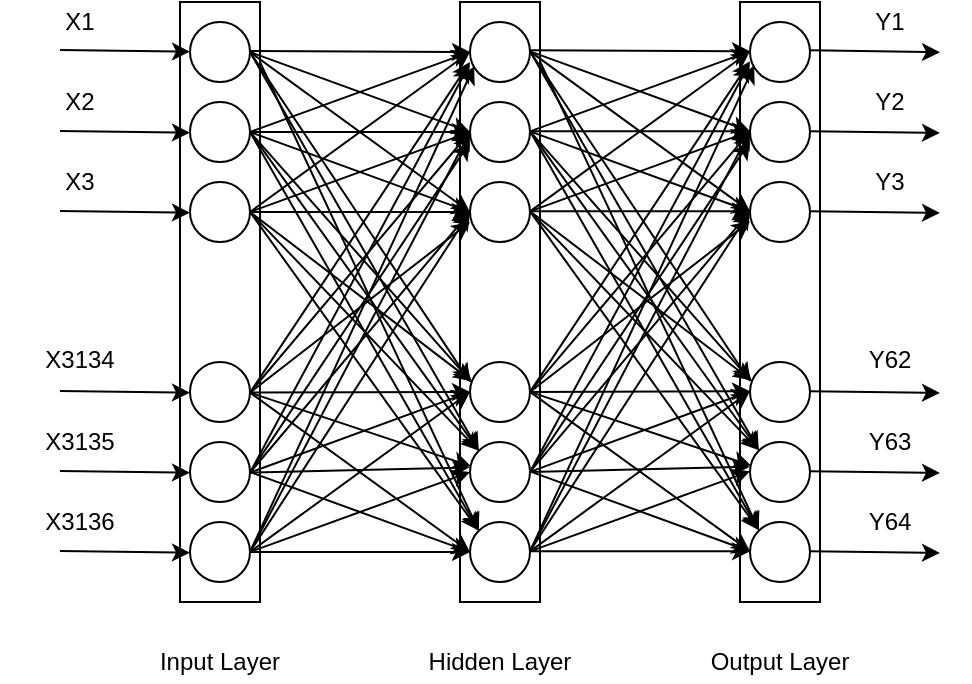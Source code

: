 <mxfile version="14.6.1" type="github">
  <diagram id="00_ZELEEjl-MA6cbD2Sc" name="Page-1">
    <mxGraphModel dx="1776" dy="984" grid="1" gridSize="10" guides="1" tooltips="1" connect="1" arrows="1" fold="1" page="1" pageScale="1" pageWidth="827" pageHeight="1169" math="0" shadow="0">
      <root>
        <mxCell id="0" />
        <mxCell id="1" parent="0" />
        <mxCell id="nSnMv2GYE71Fe18mCQMV-1" value="" style="rounded=0;whiteSpace=wrap;html=1;" vertex="1" parent="1">
          <mxGeometry x="160" y="240" width="40" height="300" as="geometry" />
        </mxCell>
        <mxCell id="nSnMv2GYE71Fe18mCQMV-4" value="" style="ellipse;whiteSpace=wrap;html=1;" vertex="1" parent="1">
          <mxGeometry x="165" y="500" width="30" height="30" as="geometry" />
        </mxCell>
        <mxCell id="nSnMv2GYE71Fe18mCQMV-7" value="" style="ellipse;whiteSpace=wrap;html=1;" vertex="1" parent="1">
          <mxGeometry x="165" y="460" width="30" height="30" as="geometry" />
        </mxCell>
        <mxCell id="nSnMv2GYE71Fe18mCQMV-8" value="" style="ellipse;whiteSpace=wrap;html=1;" vertex="1" parent="1">
          <mxGeometry x="165" y="420" width="30" height="30" as="geometry" />
        </mxCell>
        <mxCell id="nSnMv2GYE71Fe18mCQMV-9" value="" style="ellipse;whiteSpace=wrap;html=1;" vertex="1" parent="1">
          <mxGeometry x="165" y="250" width="30" height="30" as="geometry" />
        </mxCell>
        <mxCell id="nSnMv2GYE71Fe18mCQMV-10" value="" style="ellipse;whiteSpace=wrap;html=1;" vertex="1" parent="1">
          <mxGeometry x="165" y="290" width="30" height="30" as="geometry" />
        </mxCell>
        <mxCell id="nSnMv2GYE71Fe18mCQMV-11" value="" style="ellipse;whiteSpace=wrap;html=1;" vertex="1" parent="1">
          <mxGeometry x="165" y="330" width="30" height="30" as="geometry" />
        </mxCell>
        <mxCell id="nSnMv2GYE71Fe18mCQMV-13" value="" style="shape=image;html=1;verticalAlign=top;verticalLabelPosition=bottom;labelBackgroundColor=#ffffff;imageAspect=0;aspect=fixed;image=https://cdn1.iconfinder.com/data/icons/heroicons-ui/24/dots-vertical-128.png" vertex="1" parent="1">
          <mxGeometry x="160" y="371" width="38" height="38" as="geometry" />
        </mxCell>
        <mxCell id="nSnMv2GYE71Fe18mCQMV-14" value="" style="rounded=0;whiteSpace=wrap;html=1;" vertex="1" parent="1">
          <mxGeometry x="300" y="240" width="40" height="300" as="geometry" />
        </mxCell>
        <mxCell id="nSnMv2GYE71Fe18mCQMV-15" value="" style="ellipse;whiteSpace=wrap;html=1;" vertex="1" parent="1">
          <mxGeometry x="305" y="500" width="30" height="30" as="geometry" />
        </mxCell>
        <mxCell id="nSnMv2GYE71Fe18mCQMV-16" value="" style="ellipse;whiteSpace=wrap;html=1;" vertex="1" parent="1">
          <mxGeometry x="305" y="460" width="30" height="30" as="geometry" />
        </mxCell>
        <mxCell id="nSnMv2GYE71Fe18mCQMV-17" value="" style="ellipse;whiteSpace=wrap;html=1;" vertex="1" parent="1">
          <mxGeometry x="305" y="420" width="30" height="30" as="geometry" />
        </mxCell>
        <mxCell id="nSnMv2GYE71Fe18mCQMV-18" value="" style="ellipse;whiteSpace=wrap;html=1;" vertex="1" parent="1">
          <mxGeometry x="305" y="250" width="30" height="30" as="geometry" />
        </mxCell>
        <mxCell id="nSnMv2GYE71Fe18mCQMV-19" value="" style="ellipse;whiteSpace=wrap;html=1;" vertex="1" parent="1">
          <mxGeometry x="305" y="290" width="30" height="30" as="geometry" />
        </mxCell>
        <mxCell id="nSnMv2GYE71Fe18mCQMV-20" value="" style="ellipse;whiteSpace=wrap;html=1;" vertex="1" parent="1">
          <mxGeometry x="305" y="330" width="30" height="30" as="geometry" />
        </mxCell>
        <mxCell id="nSnMv2GYE71Fe18mCQMV-21" value="" style="shape=image;html=1;verticalAlign=top;verticalLabelPosition=bottom;labelBackgroundColor=#ffffff;imageAspect=0;aspect=fixed;image=https://cdn1.iconfinder.com/data/icons/heroicons-ui/24/dots-vertical-128.png" vertex="1" parent="1">
          <mxGeometry x="300" y="371" width="38" height="38" as="geometry" />
        </mxCell>
        <mxCell id="nSnMv2GYE71Fe18mCQMV-22" value="" style="rounded=0;whiteSpace=wrap;html=1;" vertex="1" parent="1">
          <mxGeometry x="440" y="240" width="40" height="300" as="geometry" />
        </mxCell>
        <mxCell id="nSnMv2GYE71Fe18mCQMV-23" value="" style="ellipse;whiteSpace=wrap;html=1;" vertex="1" parent="1">
          <mxGeometry x="445" y="500" width="30" height="30" as="geometry" />
        </mxCell>
        <mxCell id="nSnMv2GYE71Fe18mCQMV-24" value="" style="ellipse;whiteSpace=wrap;html=1;" vertex="1" parent="1">
          <mxGeometry x="445" y="460" width="30" height="30" as="geometry" />
        </mxCell>
        <mxCell id="nSnMv2GYE71Fe18mCQMV-25" value="" style="ellipse;whiteSpace=wrap;html=1;" vertex="1" parent="1">
          <mxGeometry x="445" y="420" width="30" height="30" as="geometry" />
        </mxCell>
        <mxCell id="nSnMv2GYE71Fe18mCQMV-26" value="" style="ellipse;whiteSpace=wrap;html=1;" vertex="1" parent="1">
          <mxGeometry x="445" y="250" width="30" height="30" as="geometry" />
        </mxCell>
        <mxCell id="nSnMv2GYE71Fe18mCQMV-27" value="" style="ellipse;whiteSpace=wrap;html=1;" vertex="1" parent="1">
          <mxGeometry x="445" y="290" width="30" height="30" as="geometry" />
        </mxCell>
        <mxCell id="nSnMv2GYE71Fe18mCQMV-28" value="" style="ellipse;whiteSpace=wrap;html=1;" vertex="1" parent="1">
          <mxGeometry x="445" y="330" width="30" height="30" as="geometry" />
        </mxCell>
        <mxCell id="nSnMv2GYE71Fe18mCQMV-29" value="" style="shape=image;html=1;verticalAlign=top;verticalLabelPosition=bottom;labelBackgroundColor=#ffffff;imageAspect=0;aspect=fixed;image=https://cdn1.iconfinder.com/data/icons/heroicons-ui/24/dots-vertical-128.png" vertex="1" parent="1">
          <mxGeometry x="440" y="371" width="38" height="38" as="geometry" />
        </mxCell>
        <mxCell id="nSnMv2GYE71Fe18mCQMV-30" value="" style="endArrow=classic;html=1;" edge="1" parent="1" target="nSnMv2GYE71Fe18mCQMV-9">
          <mxGeometry width="50" height="50" relative="1" as="geometry">
            <mxPoint x="100" y="264" as="sourcePoint" />
            <mxPoint x="440" y="400" as="targetPoint" />
          </mxGeometry>
        </mxCell>
        <mxCell id="nSnMv2GYE71Fe18mCQMV-31" value="" style="endArrow=classic;html=1;" edge="1" parent="1">
          <mxGeometry width="50" height="50" relative="1" as="geometry">
            <mxPoint x="100" y="304.5" as="sourcePoint" />
            <mxPoint x="165.001" y="305.313" as="targetPoint" />
          </mxGeometry>
        </mxCell>
        <mxCell id="nSnMv2GYE71Fe18mCQMV-32" value="" style="endArrow=classic;html=1;" edge="1" parent="1">
          <mxGeometry width="50" height="50" relative="1" as="geometry">
            <mxPoint x="100" y="344.5" as="sourcePoint" />
            <mxPoint x="165.001" y="345.313" as="targetPoint" />
          </mxGeometry>
        </mxCell>
        <mxCell id="nSnMv2GYE71Fe18mCQMV-33" value="" style="endArrow=classic;html=1;" edge="1" parent="1">
          <mxGeometry width="50" height="50" relative="1" as="geometry">
            <mxPoint x="100" y="434.5" as="sourcePoint" />
            <mxPoint x="165.001" y="435.313" as="targetPoint" />
          </mxGeometry>
        </mxCell>
        <mxCell id="nSnMv2GYE71Fe18mCQMV-34" value="" style="endArrow=classic;html=1;" edge="1" parent="1">
          <mxGeometry width="50" height="50" relative="1" as="geometry">
            <mxPoint x="100" y="474.5" as="sourcePoint" />
            <mxPoint x="165.001" y="475.313" as="targetPoint" />
          </mxGeometry>
        </mxCell>
        <mxCell id="nSnMv2GYE71Fe18mCQMV-35" value="" style="endArrow=classic;html=1;" edge="1" parent="1">
          <mxGeometry width="50" height="50" relative="1" as="geometry">
            <mxPoint x="100" y="514.5" as="sourcePoint" />
            <mxPoint x="165.001" y="515.313" as="targetPoint" />
          </mxGeometry>
        </mxCell>
        <mxCell id="nSnMv2GYE71Fe18mCQMV-37" value="" style="endArrow=classic;html=1;entryX=0;entryY=0.5;entryDx=0;entryDy=0;" edge="1" parent="1" target="nSnMv2GYE71Fe18mCQMV-18">
          <mxGeometry width="50" height="50" relative="1" as="geometry">
            <mxPoint x="195" y="264.5" as="sourcePoint" />
            <mxPoint x="260.001" y="265.313" as="targetPoint" />
          </mxGeometry>
        </mxCell>
        <mxCell id="nSnMv2GYE71Fe18mCQMV-38" value="" style="endArrow=classic;html=1;entryX=0;entryY=0.5;entryDx=0;entryDy=0;exitX=1;exitY=0.5;exitDx=0;exitDy=0;" edge="1" parent="1" source="nSnMv2GYE71Fe18mCQMV-9" target="nSnMv2GYE71Fe18mCQMV-19">
          <mxGeometry width="50" height="50" relative="1" as="geometry">
            <mxPoint x="205" y="274.5" as="sourcePoint" />
            <mxPoint x="315" y="275" as="targetPoint" />
          </mxGeometry>
        </mxCell>
        <mxCell id="nSnMv2GYE71Fe18mCQMV-39" value="" style="endArrow=classic;html=1;entryX=0;entryY=0.5;entryDx=0;entryDy=0;exitX=1;exitY=0.5;exitDx=0;exitDy=0;" edge="1" parent="1" source="nSnMv2GYE71Fe18mCQMV-9" target="nSnMv2GYE71Fe18mCQMV-20">
          <mxGeometry width="50" height="50" relative="1" as="geometry">
            <mxPoint x="200" y="270" as="sourcePoint" />
            <mxPoint x="325" y="285" as="targetPoint" />
          </mxGeometry>
        </mxCell>
        <mxCell id="nSnMv2GYE71Fe18mCQMV-40" value="" style="endArrow=classic;html=1;exitX=1;exitY=0.5;exitDx=0;exitDy=0;" edge="1" parent="1" source="nSnMv2GYE71Fe18mCQMV-9">
          <mxGeometry width="50" height="50" relative="1" as="geometry">
            <mxPoint x="200" y="270" as="sourcePoint" />
            <mxPoint x="305" y="430" as="targetPoint" />
          </mxGeometry>
        </mxCell>
        <mxCell id="nSnMv2GYE71Fe18mCQMV-41" value="" style="endArrow=classic;html=1;entryX=0;entryY=0;entryDx=0;entryDy=0;exitX=1;exitY=0.5;exitDx=0;exitDy=0;" edge="1" parent="1" source="nSnMv2GYE71Fe18mCQMV-9" target="nSnMv2GYE71Fe18mCQMV-16">
          <mxGeometry width="50" height="50" relative="1" as="geometry">
            <mxPoint x="235" y="304.5" as="sourcePoint" />
            <mxPoint x="345" y="305" as="targetPoint" />
          </mxGeometry>
        </mxCell>
        <mxCell id="nSnMv2GYE71Fe18mCQMV-42" value="" style="endArrow=classic;html=1;entryX=0;entryY=0;entryDx=0;entryDy=0;" edge="1" parent="1" target="nSnMv2GYE71Fe18mCQMV-15">
          <mxGeometry width="50" height="50" relative="1" as="geometry">
            <mxPoint x="200" y="270" as="sourcePoint" />
            <mxPoint x="355" y="315" as="targetPoint" />
          </mxGeometry>
        </mxCell>
        <mxCell id="nSnMv2GYE71Fe18mCQMV-43" value="" style="endArrow=classic;html=1;exitX=1;exitY=0.5;exitDx=0;exitDy=0;entryX=0;entryY=0.5;entryDx=0;entryDy=0;" edge="1" parent="1" source="nSnMv2GYE71Fe18mCQMV-10" target="nSnMv2GYE71Fe18mCQMV-18">
          <mxGeometry width="50" height="50" relative="1" as="geometry">
            <mxPoint x="200" y="300" as="sourcePoint" />
            <mxPoint x="310" y="275" as="targetPoint" />
          </mxGeometry>
        </mxCell>
        <mxCell id="nSnMv2GYE71Fe18mCQMV-44" value="" style="endArrow=classic;html=1;entryX=0;entryY=0.5;entryDx=0;entryDy=0;exitX=1;exitY=0.5;exitDx=0;exitDy=0;" edge="1" parent="1" source="nSnMv2GYE71Fe18mCQMV-10" target="nSnMv2GYE71Fe18mCQMV-19">
          <mxGeometry width="50" height="50" relative="1" as="geometry">
            <mxPoint x="200" y="310" as="sourcePoint" />
            <mxPoint x="315" y="315" as="targetPoint" />
          </mxGeometry>
        </mxCell>
        <mxCell id="nSnMv2GYE71Fe18mCQMV-45" value="" style="endArrow=classic;html=1;entryX=0;entryY=0.5;entryDx=0;entryDy=0;exitX=1;exitY=0.5;exitDx=0;exitDy=0;" edge="1" parent="1" source="nSnMv2GYE71Fe18mCQMV-10" target="nSnMv2GYE71Fe18mCQMV-20">
          <mxGeometry width="50" height="50" relative="1" as="geometry">
            <mxPoint x="190" y="300" as="sourcePoint" />
            <mxPoint x="315" y="355" as="targetPoint" />
          </mxGeometry>
        </mxCell>
        <mxCell id="nSnMv2GYE71Fe18mCQMV-46" value="" style="endArrow=classic;html=1;exitX=1;exitY=0.5;exitDx=0;exitDy=0;entryX=0.027;entryY=0.336;entryDx=0;entryDy=0;entryPerimeter=0;" edge="1" parent="1" source="nSnMv2GYE71Fe18mCQMV-10" target="nSnMv2GYE71Fe18mCQMV-17">
          <mxGeometry width="50" height="50" relative="1" as="geometry">
            <mxPoint x="200" y="310" as="sourcePoint" />
            <mxPoint x="315" y="440" as="targetPoint" />
          </mxGeometry>
        </mxCell>
        <mxCell id="nSnMv2GYE71Fe18mCQMV-47" value="" style="endArrow=classic;html=1;entryX=0;entryY=0;entryDx=0;entryDy=0;exitX=1;exitY=0.5;exitDx=0;exitDy=0;" edge="1" parent="1" source="nSnMv2GYE71Fe18mCQMV-10" target="nSnMv2GYE71Fe18mCQMV-16">
          <mxGeometry width="50" height="50" relative="1" as="geometry">
            <mxPoint x="200" y="310" as="sourcePoint" />
            <mxPoint x="319.393" y="474.393" as="targetPoint" />
          </mxGeometry>
        </mxCell>
        <mxCell id="nSnMv2GYE71Fe18mCQMV-48" value="" style="endArrow=classic;html=1;entryX=0;entryY=0;entryDx=0;entryDy=0;exitX=1;exitY=0.5;exitDx=0;exitDy=0;" edge="1" parent="1" source="nSnMv2GYE71Fe18mCQMV-10" target="nSnMv2GYE71Fe18mCQMV-15">
          <mxGeometry width="50" height="50" relative="1" as="geometry">
            <mxPoint x="210" y="280" as="sourcePoint" />
            <mxPoint x="319.393" y="514.393" as="targetPoint" />
          </mxGeometry>
        </mxCell>
        <mxCell id="nSnMv2GYE71Fe18mCQMV-49" value="" style="endArrow=classic;html=1;exitX=1;exitY=0.5;exitDx=0;exitDy=0;entryX=0;entryY=0.5;entryDx=0;entryDy=0;" edge="1" parent="1" source="nSnMv2GYE71Fe18mCQMV-11" target="nSnMv2GYE71Fe18mCQMV-18">
          <mxGeometry width="50" height="50" relative="1" as="geometry">
            <mxPoint x="205" y="315" as="sourcePoint" />
            <mxPoint x="320" y="285" as="targetPoint" />
          </mxGeometry>
        </mxCell>
        <mxCell id="nSnMv2GYE71Fe18mCQMV-50" value="" style="endArrow=classic;html=1;entryX=0;entryY=0.5;entryDx=0;entryDy=0;exitX=1;exitY=0.5;exitDx=0;exitDy=0;" edge="1" parent="1" source="nSnMv2GYE71Fe18mCQMV-11" target="nSnMv2GYE71Fe18mCQMV-19">
          <mxGeometry width="50" height="50" relative="1" as="geometry">
            <mxPoint x="205" y="315" as="sourcePoint" />
            <mxPoint x="315" y="315" as="targetPoint" />
          </mxGeometry>
        </mxCell>
        <mxCell id="nSnMv2GYE71Fe18mCQMV-51" value="" style="endArrow=classic;html=1;entryX=0;entryY=0.5;entryDx=0;entryDy=0;exitX=1;exitY=0.5;exitDx=0;exitDy=0;" edge="1" parent="1" source="nSnMv2GYE71Fe18mCQMV-11" target="nSnMv2GYE71Fe18mCQMV-20">
          <mxGeometry width="50" height="50" relative="1" as="geometry">
            <mxPoint x="205" y="315" as="sourcePoint" />
            <mxPoint x="315" y="355" as="targetPoint" />
          </mxGeometry>
        </mxCell>
        <mxCell id="nSnMv2GYE71Fe18mCQMV-52" value="" style="endArrow=classic;html=1;exitX=1;exitY=0.5;exitDx=0;exitDy=0;entryX=0.028;entryY=0.318;entryDx=0;entryDy=0;entryPerimeter=0;" edge="1" parent="1" source="nSnMv2GYE71Fe18mCQMV-11" target="nSnMv2GYE71Fe18mCQMV-17">
          <mxGeometry width="50" height="50" relative="1" as="geometry">
            <mxPoint x="205" y="315" as="sourcePoint" />
            <mxPoint x="315.81" y="440.08" as="targetPoint" />
          </mxGeometry>
        </mxCell>
        <mxCell id="nSnMv2GYE71Fe18mCQMV-53" value="" style="endArrow=classic;html=1;entryX=0;entryY=0;entryDx=0;entryDy=0;exitX=1;exitY=0.5;exitDx=0;exitDy=0;" edge="1" parent="1" source="nSnMv2GYE71Fe18mCQMV-11" target="nSnMv2GYE71Fe18mCQMV-16">
          <mxGeometry width="50" height="50" relative="1" as="geometry">
            <mxPoint x="190" y="350" as="sourcePoint" />
            <mxPoint x="319.393" y="474.393" as="targetPoint" />
          </mxGeometry>
        </mxCell>
        <mxCell id="nSnMv2GYE71Fe18mCQMV-54" value="" style="endArrow=classic;html=1;entryX=0;entryY=0;entryDx=0;entryDy=0;exitX=1;exitY=0.5;exitDx=0;exitDy=0;" edge="1" parent="1" source="nSnMv2GYE71Fe18mCQMV-11" target="nSnMv2GYE71Fe18mCQMV-15">
          <mxGeometry width="50" height="50" relative="1" as="geometry">
            <mxPoint x="205" y="315" as="sourcePoint" />
            <mxPoint x="319.393" y="514.393" as="targetPoint" />
          </mxGeometry>
        </mxCell>
        <mxCell id="nSnMv2GYE71Fe18mCQMV-55" value="" style="endArrow=classic;html=1;exitX=1;exitY=0.5;exitDx=0;exitDy=0;" edge="1" parent="1">
          <mxGeometry width="50" height="50" relative="1" as="geometry">
            <mxPoint x="195" y="435.3" as="sourcePoint" />
            <mxPoint x="305" y="270" as="targetPoint" />
          </mxGeometry>
        </mxCell>
        <mxCell id="nSnMv2GYE71Fe18mCQMV-56" value="" style="endArrow=classic;html=1;entryX=0;entryY=0.5;entryDx=0;entryDy=0;exitX=1;exitY=0.5;exitDx=0;exitDy=0;" edge="1" parent="1" target="nSnMv2GYE71Fe18mCQMV-19">
          <mxGeometry width="50" height="50" relative="1" as="geometry">
            <mxPoint x="195" y="435.3" as="sourcePoint" />
            <mxPoint x="305" y="395.3" as="targetPoint" />
          </mxGeometry>
        </mxCell>
        <mxCell id="nSnMv2GYE71Fe18mCQMV-57" value="" style="endArrow=classic;html=1;exitX=1;exitY=0.5;exitDx=0;exitDy=0;" edge="1" parent="1">
          <mxGeometry width="50" height="50" relative="1" as="geometry">
            <mxPoint x="195" y="435.3" as="sourcePoint" />
            <mxPoint x="305" y="350" as="targetPoint" />
          </mxGeometry>
        </mxCell>
        <mxCell id="nSnMv2GYE71Fe18mCQMV-58" value="" style="endArrow=classic;html=1;exitX=1;exitY=0.5;exitDx=0;exitDy=0;entryX=0;entryY=0.5;entryDx=0;entryDy=0;" edge="1" parent="1" target="nSnMv2GYE71Fe18mCQMV-17">
          <mxGeometry width="50" height="50" relative="1" as="geometry">
            <mxPoint x="195" y="435.3" as="sourcePoint" />
            <mxPoint x="305.84" y="519.84" as="targetPoint" />
          </mxGeometry>
        </mxCell>
        <mxCell id="nSnMv2GYE71Fe18mCQMV-59" value="" style="endArrow=classic;html=1;entryX=0.015;entryY=0.403;entryDx=0;entryDy=0;exitX=1;exitY=0.5;exitDx=0;exitDy=0;entryPerimeter=0;" edge="1" parent="1" target="nSnMv2GYE71Fe18mCQMV-16">
          <mxGeometry width="50" height="50" relative="1" as="geometry">
            <mxPoint x="195" y="435.3" as="sourcePoint" />
            <mxPoint x="309.393" y="554.693" as="targetPoint" />
          </mxGeometry>
        </mxCell>
        <mxCell id="nSnMv2GYE71Fe18mCQMV-60" value="" style="endArrow=classic;html=1;entryX=0;entryY=0.5;entryDx=0;entryDy=0;exitX=1;exitY=0.5;exitDx=0;exitDy=0;" edge="1" parent="1" target="nSnMv2GYE71Fe18mCQMV-15">
          <mxGeometry width="50" height="50" relative="1" as="geometry">
            <mxPoint x="195" y="435.3" as="sourcePoint" />
            <mxPoint x="309.393" y="594.693" as="targetPoint" />
          </mxGeometry>
        </mxCell>
        <mxCell id="nSnMv2GYE71Fe18mCQMV-61" value="" style="endArrow=classic;html=1;exitX=1;exitY=0.5;exitDx=0;exitDy=0;entryX=-0.007;entryY=0.704;entryDx=0;entryDy=0;entryPerimeter=0;" edge="1" parent="1" target="nSnMv2GYE71Fe18mCQMV-18">
          <mxGeometry width="50" height="50" relative="1" as="geometry">
            <mxPoint x="195" y="475.3" as="sourcePoint" />
            <mxPoint x="305" y="395.3" as="targetPoint" />
          </mxGeometry>
        </mxCell>
        <mxCell id="nSnMv2GYE71Fe18mCQMV-62" value="" style="endArrow=classic;html=1;exitX=1;exitY=0.5;exitDx=0;exitDy=0;" edge="1" parent="1">
          <mxGeometry width="50" height="50" relative="1" as="geometry">
            <mxPoint x="195" y="475.3" as="sourcePoint" />
            <mxPoint x="305" y="310" as="targetPoint" />
          </mxGeometry>
        </mxCell>
        <mxCell id="nSnMv2GYE71Fe18mCQMV-63" value="" style="endArrow=classic;html=1;entryX=0;entryY=0.5;entryDx=0;entryDy=0;exitX=1;exitY=0.5;exitDx=0;exitDy=0;" edge="1" parent="1" target="nSnMv2GYE71Fe18mCQMV-20">
          <mxGeometry width="50" height="50" relative="1" as="geometry">
            <mxPoint x="195" y="475.3" as="sourcePoint" />
            <mxPoint x="305" y="475.3" as="targetPoint" />
          </mxGeometry>
        </mxCell>
        <mxCell id="nSnMv2GYE71Fe18mCQMV-64" value="" style="endArrow=classic;html=1;exitX=1;exitY=0.5;exitDx=0;exitDy=0;entryX=0;entryY=0.5;entryDx=0;entryDy=0;" edge="1" parent="1" target="nSnMv2GYE71Fe18mCQMV-17">
          <mxGeometry width="50" height="50" relative="1" as="geometry">
            <mxPoint x="195" y="475.3" as="sourcePoint" />
            <mxPoint x="305.84" y="559.84" as="targetPoint" />
          </mxGeometry>
        </mxCell>
        <mxCell id="nSnMv2GYE71Fe18mCQMV-65" value="" style="endArrow=classic;html=1;entryX=-0.007;entryY=0.424;entryDx=0;entryDy=0;exitX=1;exitY=0.5;exitDx=0;exitDy=0;entryPerimeter=0;" edge="1" parent="1" target="nSnMv2GYE71Fe18mCQMV-16">
          <mxGeometry width="50" height="50" relative="1" as="geometry">
            <mxPoint x="195" y="475.3" as="sourcePoint" />
            <mxPoint x="309.393" y="594.693" as="targetPoint" />
          </mxGeometry>
        </mxCell>
        <mxCell id="nSnMv2GYE71Fe18mCQMV-66" value="" style="endArrow=classic;html=1;entryX=0;entryY=0.5;entryDx=0;entryDy=0;exitX=1;exitY=0.5;exitDx=0;exitDy=0;" edge="1" parent="1" source="nSnMv2GYE71Fe18mCQMV-7" target="nSnMv2GYE71Fe18mCQMV-15">
          <mxGeometry width="50" height="50" relative="1" as="geometry">
            <mxPoint x="195" y="475.3" as="sourcePoint" />
            <mxPoint x="309.393" y="634.693" as="targetPoint" />
          </mxGeometry>
        </mxCell>
        <mxCell id="nSnMv2GYE71Fe18mCQMV-67" value="" style="endArrow=classic;html=1;exitX=1;exitY=0.5;exitDx=0;exitDy=0;entryX=0.068;entryY=0.736;entryDx=0;entryDy=0;entryPerimeter=0;" edge="1" parent="1" source="nSnMv2GYE71Fe18mCQMV-4" target="nSnMv2GYE71Fe18mCQMV-18">
          <mxGeometry width="50" height="50" relative="1" as="geometry">
            <mxPoint x="195" y="510" as="sourcePoint" />
            <mxPoint x="305" y="430" as="targetPoint" />
          </mxGeometry>
        </mxCell>
        <mxCell id="nSnMv2GYE71Fe18mCQMV-68" value="" style="endArrow=classic;html=1;entryX=0;entryY=0.5;entryDx=0;entryDy=0;exitX=1;exitY=0.5;exitDx=0;exitDy=0;" edge="1" parent="1" source="nSnMv2GYE71Fe18mCQMV-4" target="nSnMv2GYE71Fe18mCQMV-19">
          <mxGeometry width="50" height="50" relative="1" as="geometry">
            <mxPoint x="195" y="510" as="sourcePoint" />
            <mxPoint x="305" y="470" as="targetPoint" />
          </mxGeometry>
        </mxCell>
        <mxCell id="nSnMv2GYE71Fe18mCQMV-69" value="" style="endArrow=classic;html=1;entryX=0;entryY=0.5;entryDx=0;entryDy=0;exitX=1;exitY=0.5;exitDx=0;exitDy=0;" edge="1" parent="1" source="nSnMv2GYE71Fe18mCQMV-4" target="nSnMv2GYE71Fe18mCQMV-20">
          <mxGeometry width="50" height="50" relative="1" as="geometry">
            <mxPoint x="195" y="510" as="sourcePoint" />
            <mxPoint x="305" y="510" as="targetPoint" />
          </mxGeometry>
        </mxCell>
        <mxCell id="nSnMv2GYE71Fe18mCQMV-70" value="" style="endArrow=classic;html=1;exitX=1;exitY=0.5;exitDx=0;exitDy=0;entryX=0;entryY=0.5;entryDx=0;entryDy=0;" edge="1" parent="1" source="nSnMv2GYE71Fe18mCQMV-4" target="nSnMv2GYE71Fe18mCQMV-17">
          <mxGeometry width="50" height="50" relative="1" as="geometry">
            <mxPoint x="195" y="510" as="sourcePoint" />
            <mxPoint x="306" y="430" as="targetPoint" />
          </mxGeometry>
        </mxCell>
        <mxCell id="nSnMv2GYE71Fe18mCQMV-71" value="" style="endArrow=classic;html=1;entryX=0;entryY=0.5;entryDx=0;entryDy=0;exitX=1;exitY=0.5;exitDx=0;exitDy=0;" edge="1" parent="1" source="nSnMv2GYE71Fe18mCQMV-4" target="nSnMv2GYE71Fe18mCQMV-16">
          <mxGeometry width="50" height="50" relative="1" as="geometry">
            <mxPoint x="195" y="510" as="sourcePoint" />
            <mxPoint x="309.393" y="629.393" as="targetPoint" />
          </mxGeometry>
        </mxCell>
        <mxCell id="nSnMv2GYE71Fe18mCQMV-72" value="" style="endArrow=classic;html=1;exitX=1;exitY=0.5;exitDx=0;exitDy=0;" edge="1" parent="1" source="nSnMv2GYE71Fe18mCQMV-4" target="nSnMv2GYE71Fe18mCQMV-15">
          <mxGeometry width="50" height="50" relative="1" as="geometry">
            <mxPoint x="195" y="510" as="sourcePoint" />
            <mxPoint x="309.393" y="669.393" as="targetPoint" />
          </mxGeometry>
        </mxCell>
        <mxCell id="nSnMv2GYE71Fe18mCQMV-73" value="" style="endArrow=classic;html=1;entryX=0;entryY=0.5;entryDx=0;entryDy=0;" edge="1" parent="1">
          <mxGeometry width="50" height="50" relative="1" as="geometry">
            <mxPoint x="335" y="264.16" as="sourcePoint" />
            <mxPoint x="445" y="264.66" as="targetPoint" />
          </mxGeometry>
        </mxCell>
        <mxCell id="nSnMv2GYE71Fe18mCQMV-74" value="" style="endArrow=classic;html=1;entryX=0;entryY=0.5;entryDx=0;entryDy=0;exitX=1;exitY=0.5;exitDx=0;exitDy=0;" edge="1" parent="1">
          <mxGeometry width="50" height="50" relative="1" as="geometry">
            <mxPoint x="335" y="264.66" as="sourcePoint" />
            <mxPoint x="445" y="304.66" as="targetPoint" />
          </mxGeometry>
        </mxCell>
        <mxCell id="nSnMv2GYE71Fe18mCQMV-75" value="" style="endArrow=classic;html=1;entryX=0;entryY=0.5;entryDx=0;entryDy=0;exitX=1;exitY=0.5;exitDx=0;exitDy=0;" edge="1" parent="1">
          <mxGeometry width="50" height="50" relative="1" as="geometry">
            <mxPoint x="335" y="264.66" as="sourcePoint" />
            <mxPoint x="445" y="344.66" as="targetPoint" />
          </mxGeometry>
        </mxCell>
        <mxCell id="nSnMv2GYE71Fe18mCQMV-76" value="" style="endArrow=classic;html=1;exitX=1;exitY=0.5;exitDx=0;exitDy=0;" edge="1" parent="1">
          <mxGeometry width="50" height="50" relative="1" as="geometry">
            <mxPoint x="335" y="264.66" as="sourcePoint" />
            <mxPoint x="445" y="429.66" as="targetPoint" />
          </mxGeometry>
        </mxCell>
        <mxCell id="nSnMv2GYE71Fe18mCQMV-77" value="" style="endArrow=classic;html=1;entryX=0;entryY=0;entryDx=0;entryDy=0;exitX=1;exitY=0.5;exitDx=0;exitDy=0;" edge="1" parent="1">
          <mxGeometry width="50" height="50" relative="1" as="geometry">
            <mxPoint x="335" y="264.66" as="sourcePoint" />
            <mxPoint x="449.393" y="464.053" as="targetPoint" />
          </mxGeometry>
        </mxCell>
        <mxCell id="nSnMv2GYE71Fe18mCQMV-78" value="" style="endArrow=classic;html=1;entryX=0;entryY=0;entryDx=0;entryDy=0;" edge="1" parent="1">
          <mxGeometry width="50" height="50" relative="1" as="geometry">
            <mxPoint x="340" y="269.66" as="sourcePoint" />
            <mxPoint x="449.393" y="504.053" as="targetPoint" />
          </mxGeometry>
        </mxCell>
        <mxCell id="nSnMv2GYE71Fe18mCQMV-79" value="" style="endArrow=classic;html=1;exitX=1;exitY=0.5;exitDx=0;exitDy=0;entryX=0;entryY=0.5;entryDx=0;entryDy=0;" edge="1" parent="1">
          <mxGeometry width="50" height="50" relative="1" as="geometry">
            <mxPoint x="335" y="304.66" as="sourcePoint" />
            <mxPoint x="445" y="264.66" as="targetPoint" />
          </mxGeometry>
        </mxCell>
        <mxCell id="nSnMv2GYE71Fe18mCQMV-80" value="" style="endArrow=classic;html=1;entryX=0;entryY=0.5;entryDx=0;entryDy=0;exitX=1;exitY=0.5;exitDx=0;exitDy=0;" edge="1" parent="1">
          <mxGeometry width="50" height="50" relative="1" as="geometry">
            <mxPoint x="335" y="304.66" as="sourcePoint" />
            <mxPoint x="445" y="304.66" as="targetPoint" />
          </mxGeometry>
        </mxCell>
        <mxCell id="nSnMv2GYE71Fe18mCQMV-81" value="" style="endArrow=classic;html=1;entryX=0;entryY=0.5;entryDx=0;entryDy=0;exitX=1;exitY=0.5;exitDx=0;exitDy=0;" edge="1" parent="1">
          <mxGeometry width="50" height="50" relative="1" as="geometry">
            <mxPoint x="335" y="304.66" as="sourcePoint" />
            <mxPoint x="445" y="344.66" as="targetPoint" />
          </mxGeometry>
        </mxCell>
        <mxCell id="nSnMv2GYE71Fe18mCQMV-82" value="" style="endArrow=classic;html=1;exitX=1;exitY=0.5;exitDx=0;exitDy=0;entryX=0.027;entryY=0.336;entryDx=0;entryDy=0;entryPerimeter=0;" edge="1" parent="1">
          <mxGeometry width="50" height="50" relative="1" as="geometry">
            <mxPoint x="335" y="304.66" as="sourcePoint" />
            <mxPoint x="445.81" y="429.74" as="targetPoint" />
          </mxGeometry>
        </mxCell>
        <mxCell id="nSnMv2GYE71Fe18mCQMV-83" value="" style="endArrow=classic;html=1;entryX=0;entryY=0;entryDx=0;entryDy=0;exitX=1;exitY=0.5;exitDx=0;exitDy=0;" edge="1" parent="1">
          <mxGeometry width="50" height="50" relative="1" as="geometry">
            <mxPoint x="335" y="304.66" as="sourcePoint" />
            <mxPoint x="449.393" y="464.053" as="targetPoint" />
          </mxGeometry>
        </mxCell>
        <mxCell id="nSnMv2GYE71Fe18mCQMV-84" value="" style="endArrow=classic;html=1;entryX=0;entryY=0;entryDx=0;entryDy=0;exitX=1;exitY=0.5;exitDx=0;exitDy=0;" edge="1" parent="1">
          <mxGeometry width="50" height="50" relative="1" as="geometry">
            <mxPoint x="335" y="304.66" as="sourcePoint" />
            <mxPoint x="449.393" y="504.053" as="targetPoint" />
          </mxGeometry>
        </mxCell>
        <mxCell id="nSnMv2GYE71Fe18mCQMV-85" value="" style="endArrow=classic;html=1;exitX=1;exitY=0.5;exitDx=0;exitDy=0;entryX=0;entryY=0.5;entryDx=0;entryDy=0;" edge="1" parent="1">
          <mxGeometry width="50" height="50" relative="1" as="geometry">
            <mxPoint x="335" y="344.66" as="sourcePoint" />
            <mxPoint x="445" y="264.66" as="targetPoint" />
          </mxGeometry>
        </mxCell>
        <mxCell id="nSnMv2GYE71Fe18mCQMV-86" value="" style="endArrow=classic;html=1;entryX=0;entryY=0.5;entryDx=0;entryDy=0;exitX=1;exitY=0.5;exitDx=0;exitDy=0;" edge="1" parent="1">
          <mxGeometry width="50" height="50" relative="1" as="geometry">
            <mxPoint x="335" y="344.66" as="sourcePoint" />
            <mxPoint x="445" y="304.66" as="targetPoint" />
          </mxGeometry>
        </mxCell>
        <mxCell id="nSnMv2GYE71Fe18mCQMV-87" value="" style="endArrow=classic;html=1;entryX=0;entryY=0.5;entryDx=0;entryDy=0;exitX=1;exitY=0.5;exitDx=0;exitDy=0;" edge="1" parent="1">
          <mxGeometry width="50" height="50" relative="1" as="geometry">
            <mxPoint x="335" y="344.66" as="sourcePoint" />
            <mxPoint x="445" y="344.66" as="targetPoint" />
          </mxGeometry>
        </mxCell>
        <mxCell id="nSnMv2GYE71Fe18mCQMV-88" value="" style="endArrow=classic;html=1;exitX=1;exitY=0.5;exitDx=0;exitDy=0;entryX=0.028;entryY=0.318;entryDx=0;entryDy=0;entryPerimeter=0;" edge="1" parent="1">
          <mxGeometry width="50" height="50" relative="1" as="geometry">
            <mxPoint x="335" y="344.66" as="sourcePoint" />
            <mxPoint x="445.84" y="429.2" as="targetPoint" />
          </mxGeometry>
        </mxCell>
        <mxCell id="nSnMv2GYE71Fe18mCQMV-89" value="" style="endArrow=classic;html=1;entryX=0;entryY=0;entryDx=0;entryDy=0;exitX=1;exitY=0.5;exitDx=0;exitDy=0;" edge="1" parent="1">
          <mxGeometry width="50" height="50" relative="1" as="geometry">
            <mxPoint x="335" y="344.66" as="sourcePoint" />
            <mxPoint x="449.393" y="464.053" as="targetPoint" />
          </mxGeometry>
        </mxCell>
        <mxCell id="nSnMv2GYE71Fe18mCQMV-90" value="" style="endArrow=classic;html=1;entryX=0;entryY=0;entryDx=0;entryDy=0;exitX=1;exitY=0.5;exitDx=0;exitDy=0;" edge="1" parent="1">
          <mxGeometry width="50" height="50" relative="1" as="geometry">
            <mxPoint x="335" y="344.66" as="sourcePoint" />
            <mxPoint x="449.393" y="504.053" as="targetPoint" />
          </mxGeometry>
        </mxCell>
        <mxCell id="nSnMv2GYE71Fe18mCQMV-91" value="" style="endArrow=classic;html=1;exitX=1;exitY=0.5;exitDx=0;exitDy=0;" edge="1" parent="1">
          <mxGeometry width="50" height="50" relative="1" as="geometry">
            <mxPoint x="335" y="434.96" as="sourcePoint" />
            <mxPoint x="445" y="269.66" as="targetPoint" />
          </mxGeometry>
        </mxCell>
        <mxCell id="nSnMv2GYE71Fe18mCQMV-92" value="" style="endArrow=classic;html=1;entryX=0;entryY=0.5;entryDx=0;entryDy=0;exitX=1;exitY=0.5;exitDx=0;exitDy=0;" edge="1" parent="1">
          <mxGeometry width="50" height="50" relative="1" as="geometry">
            <mxPoint x="335" y="434.96" as="sourcePoint" />
            <mxPoint x="445" y="304.66" as="targetPoint" />
          </mxGeometry>
        </mxCell>
        <mxCell id="nSnMv2GYE71Fe18mCQMV-93" value="" style="endArrow=classic;html=1;exitX=1;exitY=0.5;exitDx=0;exitDy=0;" edge="1" parent="1">
          <mxGeometry width="50" height="50" relative="1" as="geometry">
            <mxPoint x="335" y="434.96" as="sourcePoint" />
            <mxPoint x="445" y="349.66" as="targetPoint" />
          </mxGeometry>
        </mxCell>
        <mxCell id="nSnMv2GYE71Fe18mCQMV-94" value="" style="endArrow=classic;html=1;exitX=1;exitY=0.5;exitDx=0;exitDy=0;entryX=0;entryY=0.5;entryDx=0;entryDy=0;" edge="1" parent="1">
          <mxGeometry width="50" height="50" relative="1" as="geometry">
            <mxPoint x="335" y="434.96" as="sourcePoint" />
            <mxPoint x="445" y="434.66" as="targetPoint" />
          </mxGeometry>
        </mxCell>
        <mxCell id="nSnMv2GYE71Fe18mCQMV-95" value="" style="endArrow=classic;html=1;entryX=0.015;entryY=0.403;entryDx=0;entryDy=0;exitX=1;exitY=0.5;exitDx=0;exitDy=0;entryPerimeter=0;" edge="1" parent="1">
          <mxGeometry width="50" height="50" relative="1" as="geometry">
            <mxPoint x="335" y="434.96" as="sourcePoint" />
            <mxPoint x="445.45" y="471.75" as="targetPoint" />
          </mxGeometry>
        </mxCell>
        <mxCell id="nSnMv2GYE71Fe18mCQMV-96" value="" style="endArrow=classic;html=1;entryX=0;entryY=0.5;entryDx=0;entryDy=0;exitX=1;exitY=0.5;exitDx=0;exitDy=0;" edge="1" parent="1">
          <mxGeometry width="50" height="50" relative="1" as="geometry">
            <mxPoint x="335" y="434.96" as="sourcePoint" />
            <mxPoint x="445" y="514.66" as="targetPoint" />
          </mxGeometry>
        </mxCell>
        <mxCell id="nSnMv2GYE71Fe18mCQMV-97" value="" style="endArrow=classic;html=1;exitX=1;exitY=0.5;exitDx=0;exitDy=0;entryX=-0.007;entryY=0.704;entryDx=0;entryDy=0;entryPerimeter=0;" edge="1" parent="1">
          <mxGeometry width="50" height="50" relative="1" as="geometry">
            <mxPoint x="335" y="474.96" as="sourcePoint" />
            <mxPoint x="444.79" y="270.78" as="targetPoint" />
          </mxGeometry>
        </mxCell>
        <mxCell id="nSnMv2GYE71Fe18mCQMV-98" value="" style="endArrow=classic;html=1;exitX=1;exitY=0.5;exitDx=0;exitDy=0;" edge="1" parent="1">
          <mxGeometry width="50" height="50" relative="1" as="geometry">
            <mxPoint x="335" y="474.96" as="sourcePoint" />
            <mxPoint x="445" y="309.66" as="targetPoint" />
          </mxGeometry>
        </mxCell>
        <mxCell id="nSnMv2GYE71Fe18mCQMV-99" value="" style="endArrow=classic;html=1;entryX=0;entryY=0.5;entryDx=0;entryDy=0;exitX=1;exitY=0.5;exitDx=0;exitDy=0;" edge="1" parent="1">
          <mxGeometry width="50" height="50" relative="1" as="geometry">
            <mxPoint x="335" y="474.96" as="sourcePoint" />
            <mxPoint x="445" y="344.66" as="targetPoint" />
          </mxGeometry>
        </mxCell>
        <mxCell id="nSnMv2GYE71Fe18mCQMV-100" value="" style="endArrow=classic;html=1;exitX=1;exitY=0.5;exitDx=0;exitDy=0;entryX=0;entryY=0.5;entryDx=0;entryDy=0;" edge="1" parent="1">
          <mxGeometry width="50" height="50" relative="1" as="geometry">
            <mxPoint x="335" y="474.96" as="sourcePoint" />
            <mxPoint x="445" y="434.66" as="targetPoint" />
          </mxGeometry>
        </mxCell>
        <mxCell id="nSnMv2GYE71Fe18mCQMV-101" value="" style="endArrow=classic;html=1;entryX=-0.007;entryY=0.424;entryDx=0;entryDy=0;exitX=1;exitY=0.5;exitDx=0;exitDy=0;entryPerimeter=0;" edge="1" parent="1">
          <mxGeometry width="50" height="50" relative="1" as="geometry">
            <mxPoint x="335" y="474.96" as="sourcePoint" />
            <mxPoint x="444.79" y="472.38" as="targetPoint" />
          </mxGeometry>
        </mxCell>
        <mxCell id="nSnMv2GYE71Fe18mCQMV-102" value="" style="endArrow=classic;html=1;entryX=0;entryY=0.5;entryDx=0;entryDy=0;exitX=1;exitY=0.5;exitDx=0;exitDy=0;" edge="1" parent="1">
          <mxGeometry width="50" height="50" relative="1" as="geometry">
            <mxPoint x="335" y="474.66" as="sourcePoint" />
            <mxPoint x="445" y="514.66" as="targetPoint" />
          </mxGeometry>
        </mxCell>
        <mxCell id="nSnMv2GYE71Fe18mCQMV-103" value="" style="endArrow=classic;html=1;exitX=1;exitY=0.5;exitDx=0;exitDy=0;entryX=0.068;entryY=0.736;entryDx=0;entryDy=0;entryPerimeter=0;" edge="1" parent="1">
          <mxGeometry width="50" height="50" relative="1" as="geometry">
            <mxPoint x="335" y="514.66" as="sourcePoint" />
            <mxPoint x="447.04" y="271.74" as="targetPoint" />
          </mxGeometry>
        </mxCell>
        <mxCell id="nSnMv2GYE71Fe18mCQMV-104" value="" style="endArrow=classic;html=1;entryX=0;entryY=0.5;entryDx=0;entryDy=0;exitX=1;exitY=0.5;exitDx=0;exitDy=0;" edge="1" parent="1">
          <mxGeometry width="50" height="50" relative="1" as="geometry">
            <mxPoint x="335" y="514.66" as="sourcePoint" />
            <mxPoint x="445" y="304.66" as="targetPoint" />
          </mxGeometry>
        </mxCell>
        <mxCell id="nSnMv2GYE71Fe18mCQMV-105" value="" style="endArrow=classic;html=1;entryX=0;entryY=0.5;entryDx=0;entryDy=0;exitX=1;exitY=0.5;exitDx=0;exitDy=0;" edge="1" parent="1">
          <mxGeometry width="50" height="50" relative="1" as="geometry">
            <mxPoint x="335" y="514.66" as="sourcePoint" />
            <mxPoint x="445" y="344.66" as="targetPoint" />
          </mxGeometry>
        </mxCell>
        <mxCell id="nSnMv2GYE71Fe18mCQMV-106" value="" style="endArrow=classic;html=1;exitX=1;exitY=0.5;exitDx=0;exitDy=0;entryX=0;entryY=0.5;entryDx=0;entryDy=0;" edge="1" parent="1">
          <mxGeometry width="50" height="50" relative="1" as="geometry">
            <mxPoint x="335" y="514.66" as="sourcePoint" />
            <mxPoint x="445" y="434.66" as="targetPoint" />
          </mxGeometry>
        </mxCell>
        <mxCell id="nSnMv2GYE71Fe18mCQMV-107" value="" style="endArrow=classic;html=1;entryX=0;entryY=0.5;entryDx=0;entryDy=0;exitX=1;exitY=0.5;exitDx=0;exitDy=0;" edge="1" parent="1">
          <mxGeometry width="50" height="50" relative="1" as="geometry">
            <mxPoint x="335" y="514.66" as="sourcePoint" />
            <mxPoint x="445" y="474.66" as="targetPoint" />
          </mxGeometry>
        </mxCell>
        <mxCell id="nSnMv2GYE71Fe18mCQMV-108" value="" style="endArrow=classic;html=1;exitX=1;exitY=0.5;exitDx=0;exitDy=0;" edge="1" parent="1">
          <mxGeometry width="50" height="50" relative="1" as="geometry">
            <mxPoint x="335" y="514.66" as="sourcePoint" />
            <mxPoint x="445" y="514.66" as="targetPoint" />
          </mxGeometry>
        </mxCell>
        <mxCell id="nSnMv2GYE71Fe18mCQMV-109" value="" style="endArrow=classic;html=1;" edge="1" parent="1">
          <mxGeometry width="50" height="50" relative="1" as="geometry">
            <mxPoint x="475" y="264.16" as="sourcePoint" />
            <mxPoint x="540" y="265.16" as="targetPoint" />
          </mxGeometry>
        </mxCell>
        <mxCell id="nSnMv2GYE71Fe18mCQMV-110" value="" style="endArrow=classic;html=1;" edge="1" parent="1">
          <mxGeometry width="50" height="50" relative="1" as="geometry">
            <mxPoint x="475" y="304.66" as="sourcePoint" />
            <mxPoint x="540.001" y="305.473" as="targetPoint" />
          </mxGeometry>
        </mxCell>
        <mxCell id="nSnMv2GYE71Fe18mCQMV-111" value="" style="endArrow=classic;html=1;" edge="1" parent="1">
          <mxGeometry width="50" height="50" relative="1" as="geometry">
            <mxPoint x="475" y="344.66" as="sourcePoint" />
            <mxPoint x="540.001" y="345.473" as="targetPoint" />
          </mxGeometry>
        </mxCell>
        <mxCell id="nSnMv2GYE71Fe18mCQMV-112" value="" style="endArrow=classic;html=1;" edge="1" parent="1">
          <mxGeometry width="50" height="50" relative="1" as="geometry">
            <mxPoint x="475" y="434.66" as="sourcePoint" />
            <mxPoint x="540.001" y="435.473" as="targetPoint" />
          </mxGeometry>
        </mxCell>
        <mxCell id="nSnMv2GYE71Fe18mCQMV-113" value="" style="endArrow=classic;html=1;" edge="1" parent="1">
          <mxGeometry width="50" height="50" relative="1" as="geometry">
            <mxPoint x="475" y="474.66" as="sourcePoint" />
            <mxPoint x="540.001" y="475.473" as="targetPoint" />
          </mxGeometry>
        </mxCell>
        <mxCell id="nSnMv2GYE71Fe18mCQMV-114" value="" style="endArrow=classic;html=1;" edge="1" parent="1">
          <mxGeometry width="50" height="50" relative="1" as="geometry">
            <mxPoint x="475" y="514.66" as="sourcePoint" />
            <mxPoint x="540.001" y="515.473" as="targetPoint" />
          </mxGeometry>
        </mxCell>
        <mxCell id="nSnMv2GYE71Fe18mCQMV-115" value="Input Layer" style="text;html=1;strokeColor=none;fillColor=none;align=center;verticalAlign=middle;whiteSpace=wrap;rounded=0;" vertex="1" parent="1">
          <mxGeometry x="140" y="560" width="80" height="20" as="geometry" />
        </mxCell>
        <mxCell id="nSnMv2GYE71Fe18mCQMV-116" value="Output Layer" style="text;html=1;strokeColor=none;fillColor=none;align=center;verticalAlign=middle;whiteSpace=wrap;rounded=0;" vertex="1" parent="1">
          <mxGeometry x="420" y="560" width="80" height="20" as="geometry" />
        </mxCell>
        <mxCell id="nSnMv2GYE71Fe18mCQMV-117" value="Hidden Layer" style="text;html=1;strokeColor=none;fillColor=none;align=center;verticalAlign=middle;whiteSpace=wrap;rounded=0;" vertex="1" parent="1">
          <mxGeometry x="280" y="560" width="80" height="20" as="geometry" />
        </mxCell>
        <mxCell id="nSnMv2GYE71Fe18mCQMV-118" value="X1" style="text;html=1;strokeColor=none;fillColor=none;align=center;verticalAlign=middle;whiteSpace=wrap;rounded=0;" vertex="1" parent="1">
          <mxGeometry x="70" y="240" width="80" height="20" as="geometry" />
        </mxCell>
        <mxCell id="nSnMv2GYE71Fe18mCQMV-119" value="X2" style="text;html=1;strokeColor=none;fillColor=none;align=center;verticalAlign=middle;whiteSpace=wrap;rounded=0;" vertex="1" parent="1">
          <mxGeometry x="70" y="280" width="80" height="20" as="geometry" />
        </mxCell>
        <mxCell id="nSnMv2GYE71Fe18mCQMV-120" value="X3" style="text;html=1;strokeColor=none;fillColor=none;align=center;verticalAlign=middle;whiteSpace=wrap;rounded=0;" vertex="1" parent="1">
          <mxGeometry x="70" y="320" width="80" height="20" as="geometry" />
        </mxCell>
        <mxCell id="nSnMv2GYE71Fe18mCQMV-121" value="X3134" style="text;html=1;strokeColor=none;fillColor=none;align=center;verticalAlign=middle;whiteSpace=wrap;rounded=0;" vertex="1" parent="1">
          <mxGeometry x="70" y="409" width="80" height="20" as="geometry" />
        </mxCell>
        <mxCell id="nSnMv2GYE71Fe18mCQMV-122" value="X3135" style="text;html=1;strokeColor=none;fillColor=none;align=center;verticalAlign=middle;whiteSpace=wrap;rounded=0;" vertex="1" parent="1">
          <mxGeometry x="70" y="450" width="80" height="20" as="geometry" />
        </mxCell>
        <mxCell id="nSnMv2GYE71Fe18mCQMV-123" value="X3136" style="text;html=1;strokeColor=none;fillColor=none;align=center;verticalAlign=middle;whiteSpace=wrap;rounded=0;" vertex="1" parent="1">
          <mxGeometry x="70" y="490" width="80" height="20" as="geometry" />
        </mxCell>
        <mxCell id="nSnMv2GYE71Fe18mCQMV-124" value="Y1" style="text;html=1;strokeColor=none;fillColor=none;align=center;verticalAlign=middle;whiteSpace=wrap;rounded=0;" vertex="1" parent="1">
          <mxGeometry x="475" y="240" width="80" height="20" as="geometry" />
        </mxCell>
        <mxCell id="nSnMv2GYE71Fe18mCQMV-125" value="Y2" style="text;html=1;strokeColor=none;fillColor=none;align=center;verticalAlign=middle;whiteSpace=wrap;rounded=0;" vertex="1" parent="1">
          <mxGeometry x="475" y="280" width="80" height="20" as="geometry" />
        </mxCell>
        <mxCell id="nSnMv2GYE71Fe18mCQMV-126" value="Y3" style="text;html=1;strokeColor=none;fillColor=none;align=center;verticalAlign=middle;whiteSpace=wrap;rounded=0;" vertex="1" parent="1">
          <mxGeometry x="475" y="320" width="80" height="20" as="geometry" />
        </mxCell>
        <mxCell id="nSnMv2GYE71Fe18mCQMV-127" value="Y62" style="text;html=1;strokeColor=none;fillColor=none;align=center;verticalAlign=middle;whiteSpace=wrap;rounded=0;" vertex="1" parent="1">
          <mxGeometry x="475" y="409" width="80" height="20" as="geometry" />
        </mxCell>
        <mxCell id="nSnMv2GYE71Fe18mCQMV-128" value="Y63" style="text;html=1;strokeColor=none;fillColor=none;align=center;verticalAlign=middle;whiteSpace=wrap;rounded=0;" vertex="1" parent="1">
          <mxGeometry x="475" y="450" width="80" height="20" as="geometry" />
        </mxCell>
        <mxCell id="nSnMv2GYE71Fe18mCQMV-129" value="Y64" style="text;html=1;strokeColor=none;fillColor=none;align=center;verticalAlign=middle;whiteSpace=wrap;rounded=0;" vertex="1" parent="1">
          <mxGeometry x="475" y="490" width="80" height="20" as="geometry" />
        </mxCell>
      </root>
    </mxGraphModel>
  </diagram>
</mxfile>
